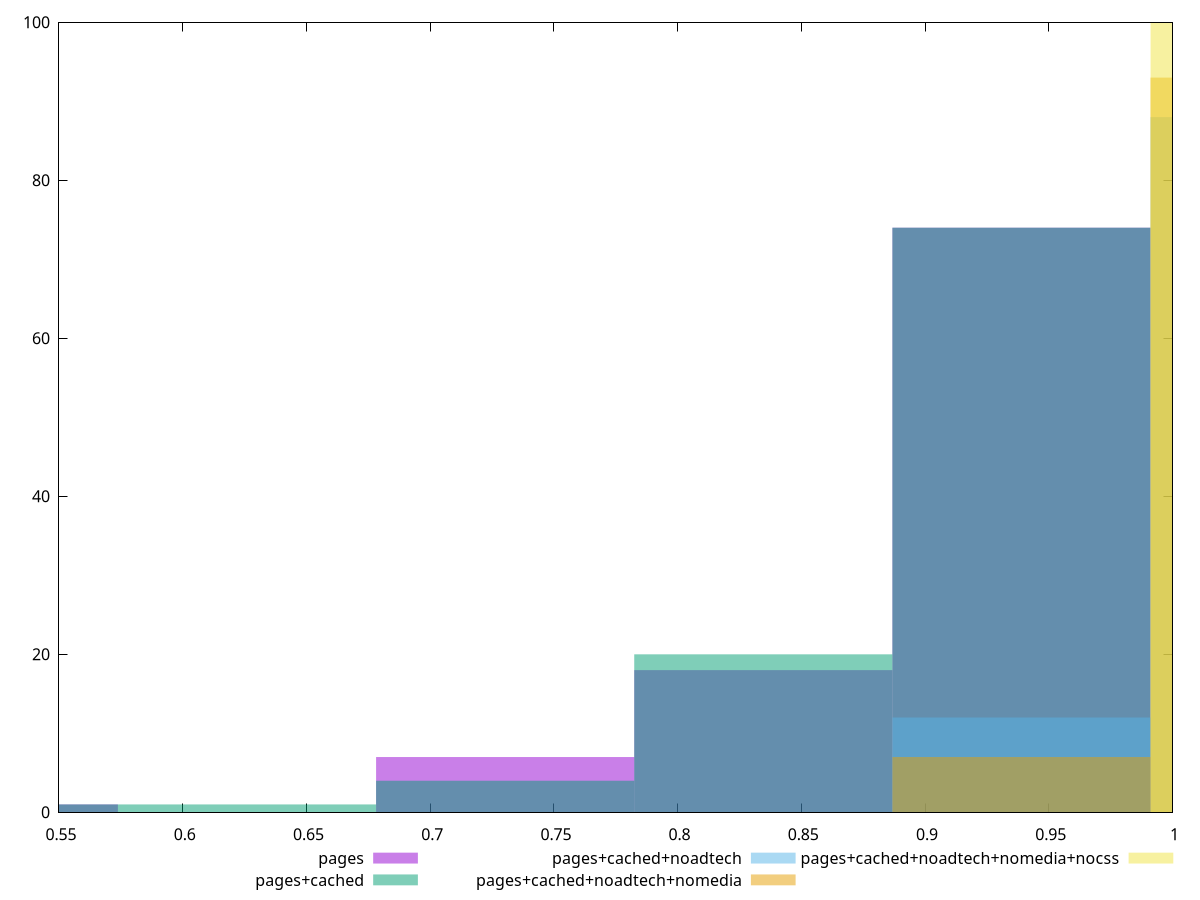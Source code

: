 reset

$pages <<EOF
0.7303089073028571 7
0.5216492195020408 1
0.9389685951036734 74
0.8346387512032653 18
EOF

$pagesCached <<EOF
0.7303089073028571 4
0.5216492195020408 1
0.8346387512032653 20
0.9389685951036734 74
0.6259790634024489 1
EOF

$pagesCachedNoadtech <<EOF
1.0432984390040816 88
0.9389685951036734 12
EOF

$pagesCachedNoadtechNomedia <<EOF
0.9389685951036734 7
1.0432984390040816 93
EOF

$pagesCachedNoadtechNomediaNocss <<EOF
1.0432984390040816 100
EOF

set key outside below
set boxwidth 0.10432984390040816
set xrange [0.55:1]
set yrange [0:100]
set trange [0:100]
set style fill transparent solid 0.5 noborder
set terminal svg size 640, 530 enhanced background rgb 'white'
set output "report_00019_2021-02-10T18-14-37.922Z//mainthread-work-breakdown/comparison/histogram/all_score.svg"

plot $pages title "pages" with boxes, \
     $pagesCached title "pages+cached" with boxes, \
     $pagesCachedNoadtech title "pages+cached+noadtech" with boxes, \
     $pagesCachedNoadtechNomedia title "pages+cached+noadtech+nomedia" with boxes, \
     $pagesCachedNoadtechNomediaNocss title "pages+cached+noadtech+nomedia+nocss" with boxes

reset
